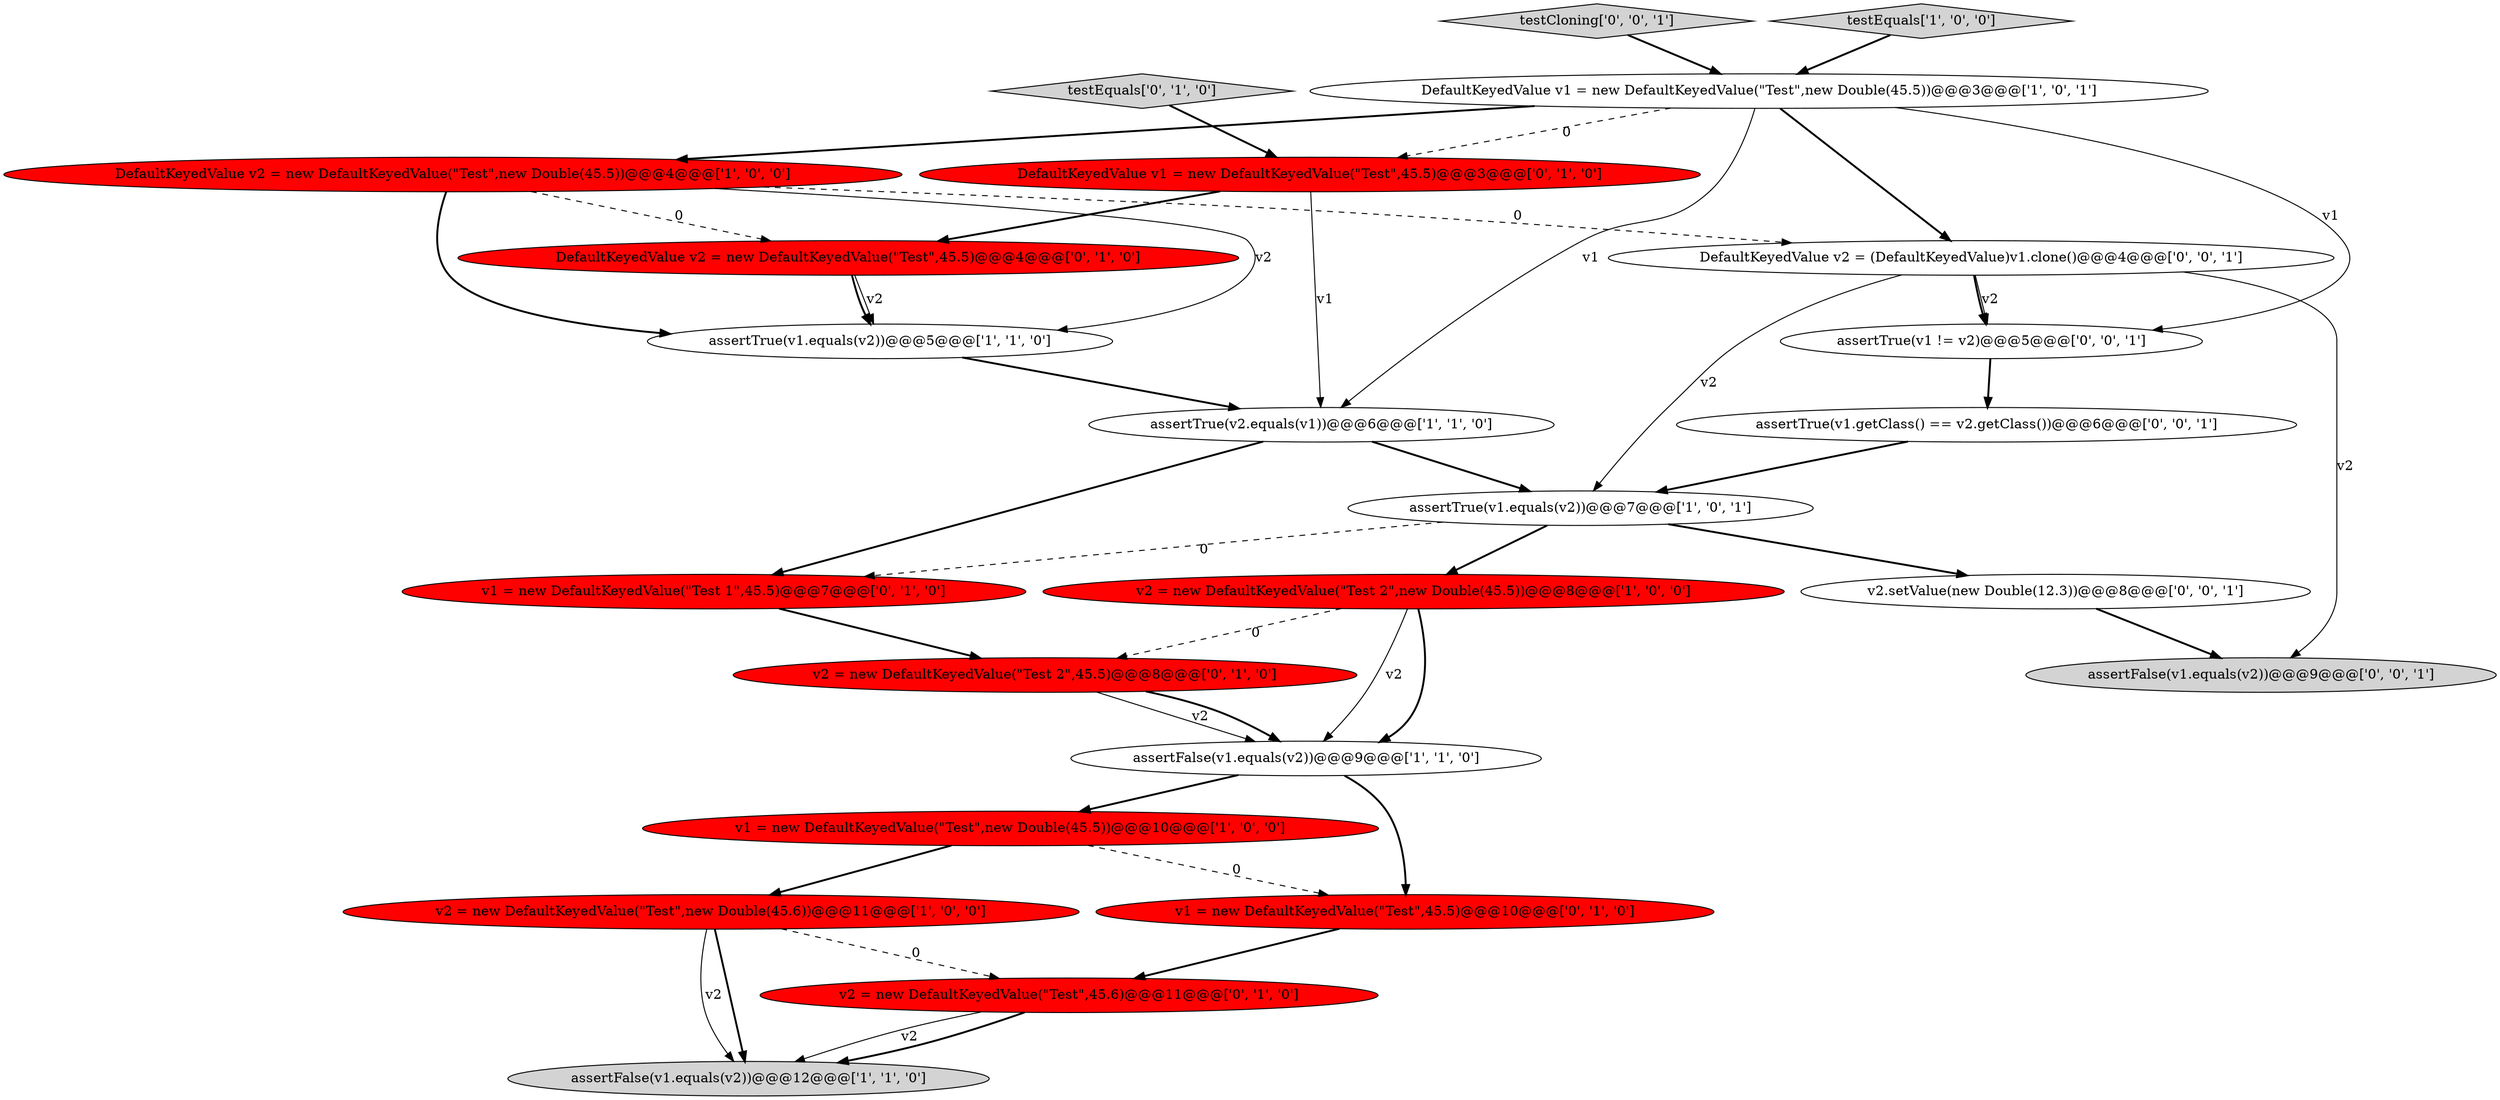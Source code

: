 digraph {
20 [style = filled, label = "v2.setValue(new Double(12.3))@@@8@@@['0', '0', '1']", fillcolor = white, shape = ellipse image = "AAA0AAABBB3BBB"];
5 [style = filled, label = "assertTrue(v1.equals(v2))@@@5@@@['1', '1', '0']", fillcolor = white, shape = ellipse image = "AAA0AAABBB1BBB"];
18 [style = filled, label = "assertTrue(v1.getClass() == v2.getClass())@@@6@@@['0', '0', '1']", fillcolor = white, shape = ellipse image = "AAA0AAABBB3BBB"];
16 [style = filled, label = "DefaultKeyedValue v2 = new DefaultKeyedValue(\"Test\",45.5)@@@4@@@['0', '1', '0']", fillcolor = red, shape = ellipse image = "AAA1AAABBB2BBB"];
0 [style = filled, label = "assertFalse(v1.equals(v2))@@@9@@@['1', '1', '0']", fillcolor = white, shape = ellipse image = "AAA0AAABBB1BBB"];
12 [style = filled, label = "v1 = new DefaultKeyedValue(\"Test 1\",45.5)@@@7@@@['0', '1', '0']", fillcolor = red, shape = ellipse image = "AAA1AAABBB2BBB"];
7 [style = filled, label = "v1 = new DefaultKeyedValue(\"Test\",new Double(45.5))@@@10@@@['1', '0', '0']", fillcolor = red, shape = ellipse image = "AAA1AAABBB1BBB"];
8 [style = filled, label = "v2 = new DefaultKeyedValue(\"Test\",new Double(45.6))@@@11@@@['1', '0', '0']", fillcolor = red, shape = ellipse image = "AAA1AAABBB1BBB"];
17 [style = filled, label = "testEquals['0', '1', '0']", fillcolor = lightgray, shape = diamond image = "AAA0AAABBB2BBB"];
1 [style = filled, label = "DefaultKeyedValue v1 = new DefaultKeyedValue(\"Test\",new Double(45.5))@@@3@@@['1', '0', '1']", fillcolor = white, shape = ellipse image = "AAA0AAABBB1BBB"];
19 [style = filled, label = "assertFalse(v1.equals(v2))@@@9@@@['0', '0', '1']", fillcolor = lightgray, shape = ellipse image = "AAA0AAABBB3BBB"];
21 [style = filled, label = "testCloning['0', '0', '1']", fillcolor = lightgray, shape = diamond image = "AAA0AAABBB3BBB"];
10 [style = filled, label = "assertTrue(v2.equals(v1))@@@6@@@['1', '1', '0']", fillcolor = white, shape = ellipse image = "AAA0AAABBB1BBB"];
9 [style = filled, label = "DefaultKeyedValue v2 = new DefaultKeyedValue(\"Test\",new Double(45.5))@@@4@@@['1', '0', '0']", fillcolor = red, shape = ellipse image = "AAA1AAABBB1BBB"];
23 [style = filled, label = "DefaultKeyedValue v2 = (DefaultKeyedValue)v1.clone()@@@4@@@['0', '0', '1']", fillcolor = white, shape = ellipse image = "AAA0AAABBB3BBB"];
11 [style = filled, label = "DefaultKeyedValue v1 = new DefaultKeyedValue(\"Test\",45.5)@@@3@@@['0', '1', '0']", fillcolor = red, shape = ellipse image = "AAA1AAABBB2BBB"];
22 [style = filled, label = "assertTrue(v1 != v2)@@@5@@@['0', '0', '1']", fillcolor = white, shape = ellipse image = "AAA0AAABBB3BBB"];
2 [style = filled, label = "v2 = new DefaultKeyedValue(\"Test 2\",new Double(45.5))@@@8@@@['1', '0', '0']", fillcolor = red, shape = ellipse image = "AAA1AAABBB1BBB"];
14 [style = filled, label = "v2 = new DefaultKeyedValue(\"Test\",45.6)@@@11@@@['0', '1', '0']", fillcolor = red, shape = ellipse image = "AAA1AAABBB2BBB"];
3 [style = filled, label = "assertFalse(v1.equals(v2))@@@12@@@['1', '1', '0']", fillcolor = lightgray, shape = ellipse image = "AAA0AAABBB1BBB"];
13 [style = filled, label = "v2 = new DefaultKeyedValue(\"Test 2\",45.5)@@@8@@@['0', '1', '0']", fillcolor = red, shape = ellipse image = "AAA1AAABBB2BBB"];
4 [style = filled, label = "testEquals['1', '0', '0']", fillcolor = lightgray, shape = diamond image = "AAA0AAABBB1BBB"];
6 [style = filled, label = "assertTrue(v1.equals(v2))@@@7@@@['1', '0', '1']", fillcolor = white, shape = ellipse image = "AAA0AAABBB1BBB"];
15 [style = filled, label = "v1 = new DefaultKeyedValue(\"Test\",45.5)@@@10@@@['0', '1', '0']", fillcolor = red, shape = ellipse image = "AAA1AAABBB2BBB"];
11->16 [style = bold, label=""];
5->10 [style = bold, label=""];
14->3 [style = bold, label=""];
1->10 [style = solid, label="v1"];
9->16 [style = dashed, label="0"];
23->6 [style = solid, label="v2"];
23->19 [style = solid, label="v2"];
14->3 [style = solid, label="v2"];
15->14 [style = bold, label=""];
16->5 [style = solid, label="v2"];
8->3 [style = bold, label=""];
13->0 [style = solid, label="v2"];
8->14 [style = dashed, label="0"];
7->8 [style = bold, label=""];
10->6 [style = bold, label=""];
9->23 [style = dashed, label="0"];
0->15 [style = bold, label=""];
1->23 [style = bold, label=""];
1->9 [style = bold, label=""];
1->22 [style = solid, label="v1"];
9->5 [style = solid, label="v2"];
0->7 [style = bold, label=""];
6->2 [style = bold, label=""];
6->12 [style = dashed, label="0"];
6->20 [style = bold, label=""];
12->13 [style = bold, label=""];
2->0 [style = bold, label=""];
22->18 [style = bold, label=""];
23->22 [style = bold, label=""];
23->22 [style = solid, label="v2"];
8->3 [style = solid, label="v2"];
18->6 [style = bold, label=""];
2->0 [style = solid, label="v2"];
10->12 [style = bold, label=""];
1->11 [style = dashed, label="0"];
2->13 [style = dashed, label="0"];
21->1 [style = bold, label=""];
7->15 [style = dashed, label="0"];
9->5 [style = bold, label=""];
16->5 [style = bold, label=""];
4->1 [style = bold, label=""];
20->19 [style = bold, label=""];
11->10 [style = solid, label="v1"];
13->0 [style = bold, label=""];
17->11 [style = bold, label=""];
}
